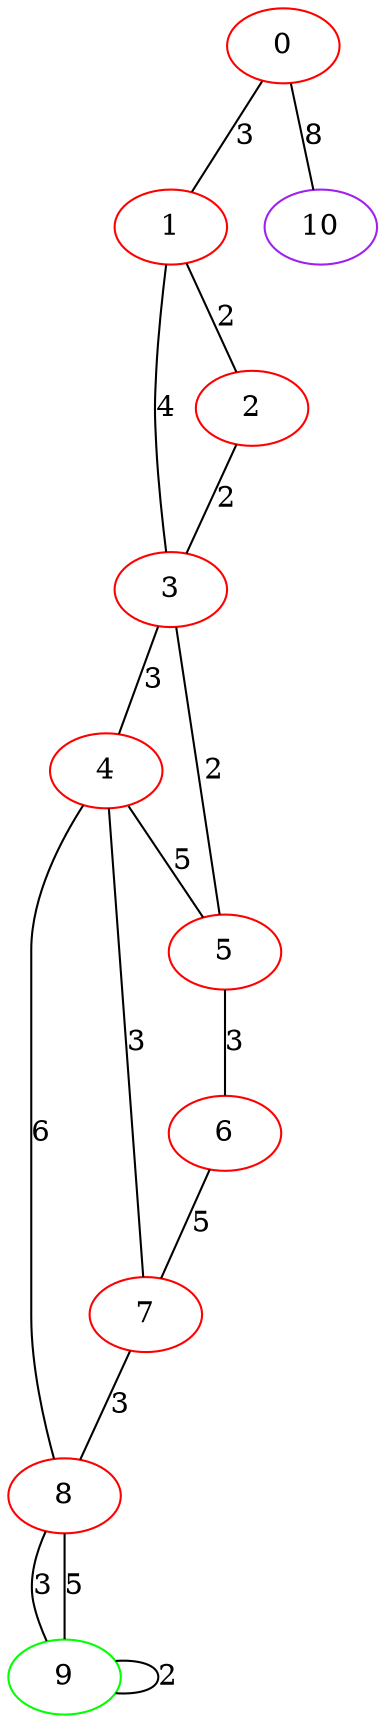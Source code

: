 graph "" {
0 [color=red, weight=1];
1 [color=red, weight=1];
2 [color=red, weight=1];
3 [color=red, weight=1];
4 [color=red, weight=1];
5 [color=red, weight=1];
6 [color=red, weight=1];
7 [color=red, weight=1];
8 [color=red, weight=1];
9 [color=green, weight=2];
10 [color=purple, weight=4];
0 -- 1  [key=0, label=3];
0 -- 10  [key=0, label=8];
1 -- 2  [key=0, label=2];
1 -- 3  [key=0, label=4];
2 -- 3  [key=0, label=2];
3 -- 4  [key=0, label=3];
3 -- 5  [key=0, label=2];
4 -- 8  [key=0, label=6];
4 -- 5  [key=0, label=5];
4 -- 7  [key=0, label=3];
5 -- 6  [key=0, label=3];
6 -- 7  [key=0, label=5];
7 -- 8  [key=0, label=3];
8 -- 9  [key=0, label=3];
8 -- 9  [key=1, label=5];
9 -- 9  [key=0, label=2];
}
